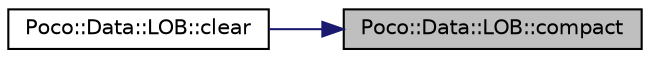 digraph "Poco::Data::LOB::compact"
{
 // LATEX_PDF_SIZE
  edge [fontname="Helvetica",fontsize="10",labelfontname="Helvetica",labelfontsize="10"];
  node [fontname="Helvetica",fontsize="10",shape=record];
  rankdir="RL";
  Node1 [label="Poco::Data::LOB::compact",height=0.2,width=0.4,color="black", fillcolor="grey75", style="filled", fontcolor="black",tooltip="Trims the internal storage excess capacity."];
  Node1 -> Node2 [dir="back",color="midnightblue",fontsize="10",style="solid"];
  Node2 [label="Poco::Data::LOB::clear",height=0.2,width=0.4,color="black", fillcolor="white", style="filled",URL="$classPoco_1_1Data_1_1LOB.html#ab227a6fbad65b00628f0ec5ac327c53f",tooltip=" "];
}
